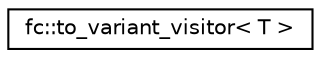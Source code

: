 digraph "Graphical Class Hierarchy"
{
  edge [fontname="Helvetica",fontsize="10",labelfontname="Helvetica",labelfontsize="10"];
  node [fontname="Helvetica",fontsize="10",shape=record];
  rankdir="LR";
  Node0 [label="fc::to_variant_visitor\< T \>",height=0.2,width=0.4,color="black", fillcolor="white", style="filled",URL="$classfc_1_1to__variant__visitor.html"];
}
